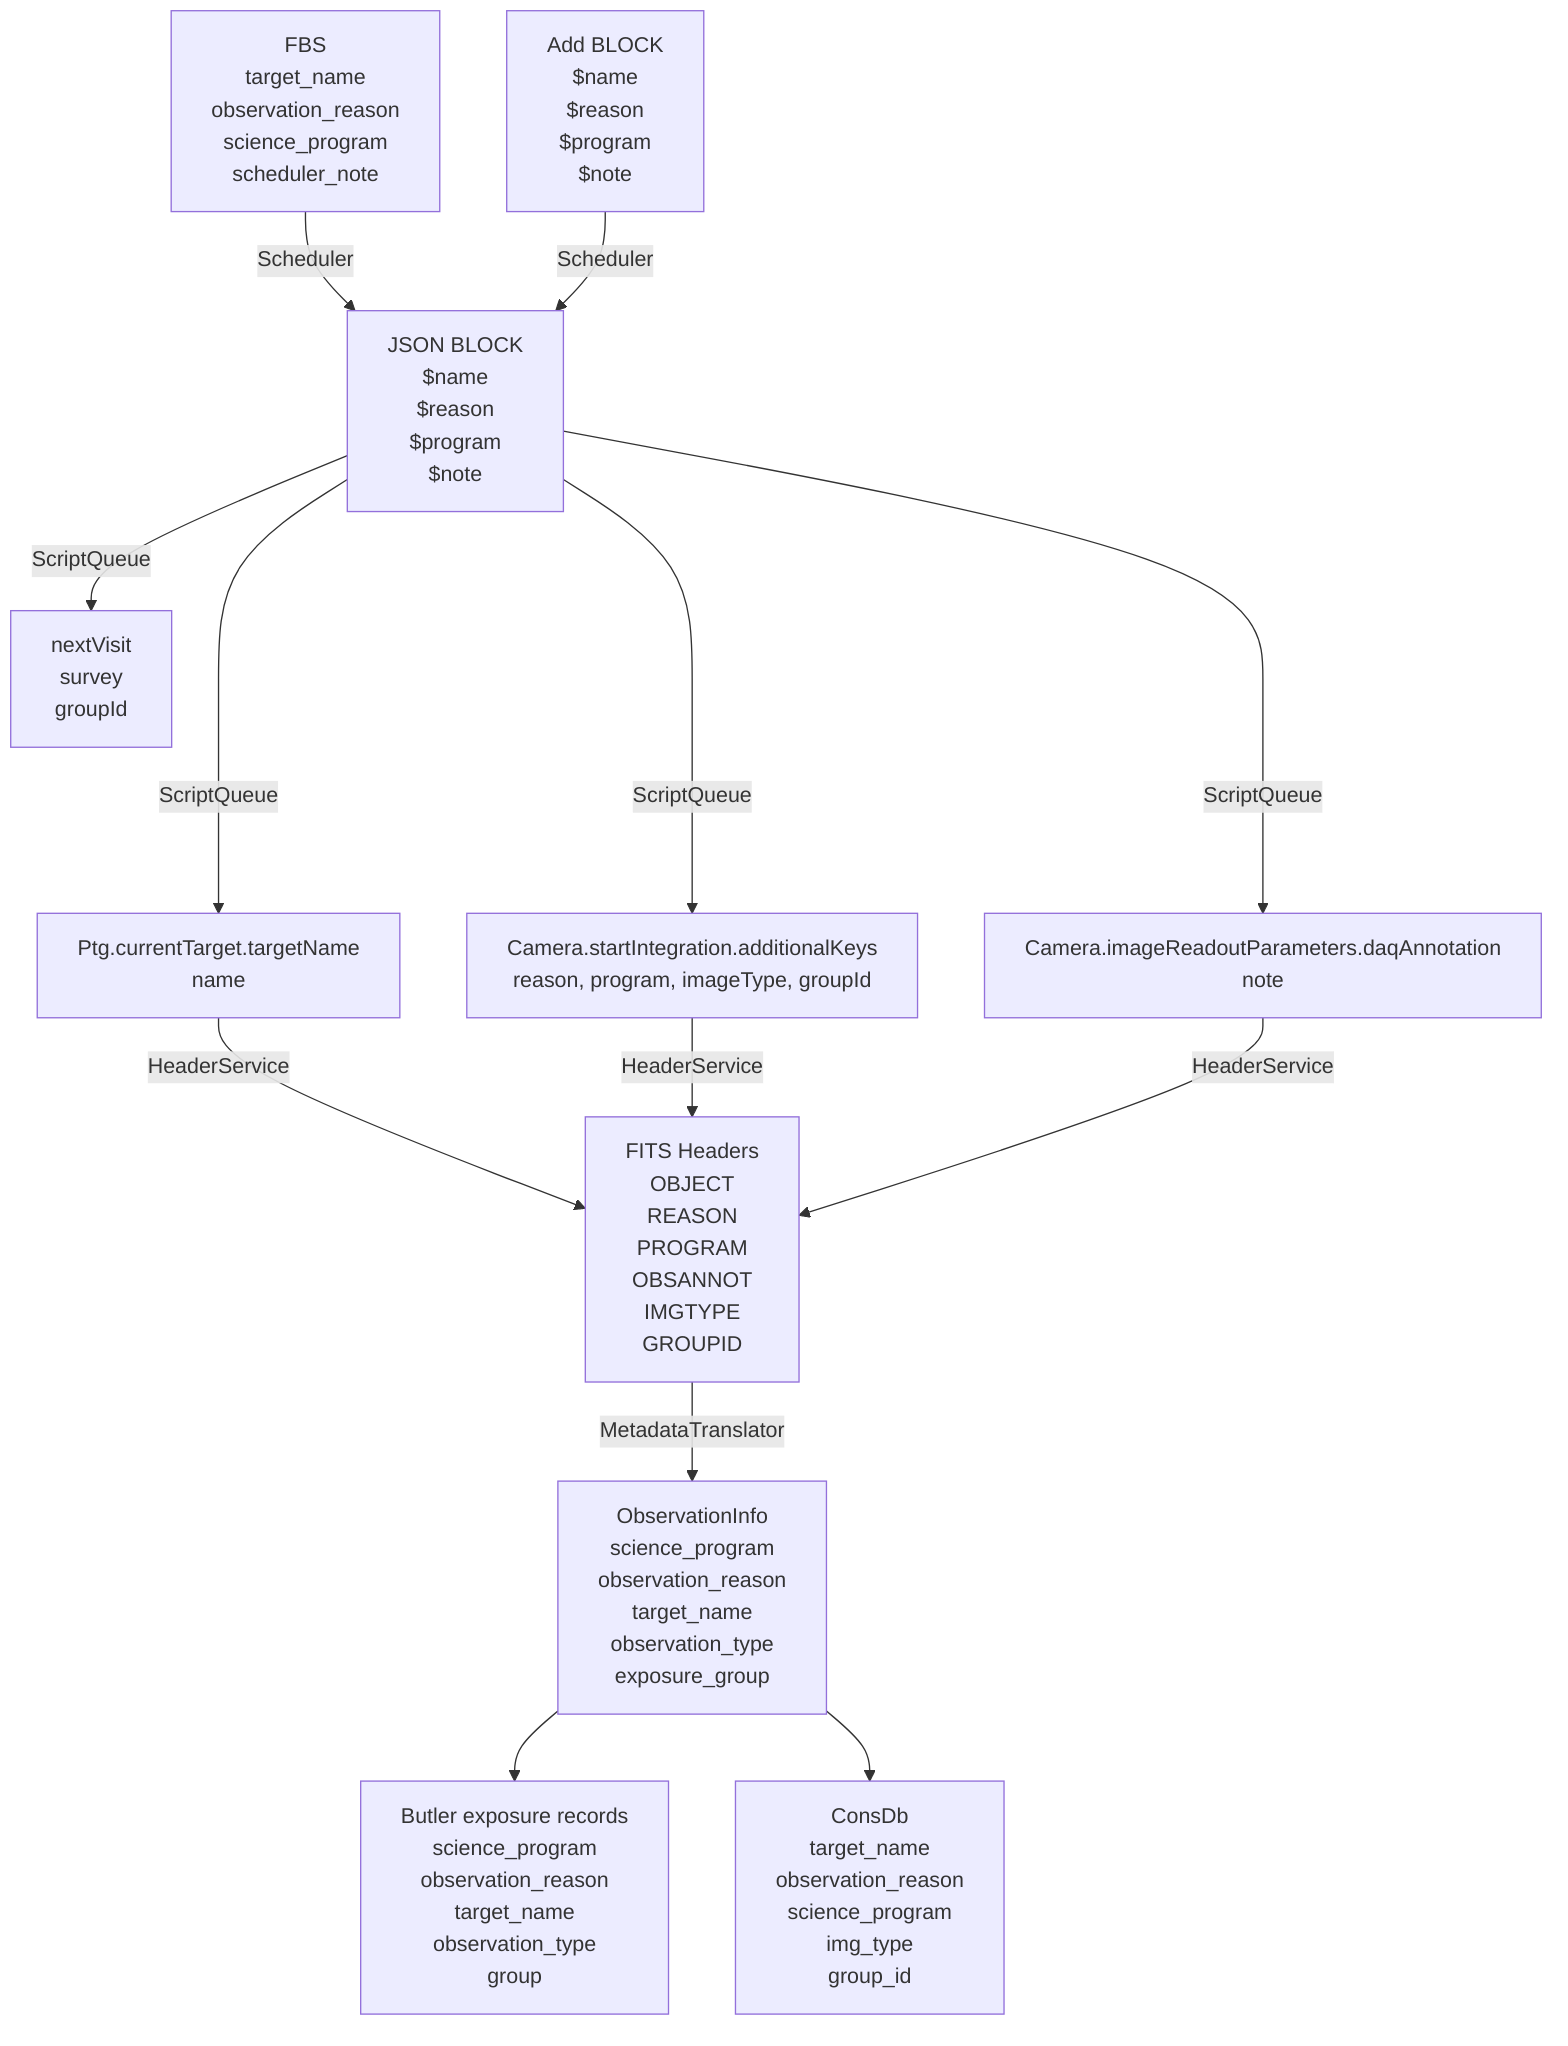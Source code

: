 flowchart TD
    A[FBS <br> target_name<br> observation_reason <br> science_program <br>scheduler_note]
    -->|Scheduler|C[JSON BLOCK <br> $name <br> $reason <br> $program <br> $note]
    B[Add BLOCK <br> $name <br> $reason <br> $program <br> $note]
    -->|Scheduler|C
    C -->|ScriptQueue|D[nextVisit<br>survey<br>groupId]
    C ---->|ScriptQueue|E[Ptg.currentTarget.targetName<br>name]
    C ---->|ScriptQueue|F[Camera.startIntegration.additionalKeys<br>reason, program, imageType, groupId]
    C ---->|ScriptQueue|G[Camera.imageReadoutParameters.daqAnnotation<br>note]
    E -->|HeaderService|H[FITS Headers<br>OBJECT<br>REASON<br>PROGRAM<br>OBSANNOT<br>IMGTYPE<br>GROUPID]
    F -->|HeaderService|H
    G -->|HeaderService|H
    H -->|MetadataTranslator|I[ObservationInfo<br>science_program<br>observation_reason<br>target_name<br>observation_type<br>exposure_group]
    I -->J[Butler exposure records<br>science_program<br>observation_reason<br>target_name<br>observation_type<br>group]
    I -->K[ConsDb<br> target_name<br> observation_reason<br>science_program<br>img_type<br>group_id]